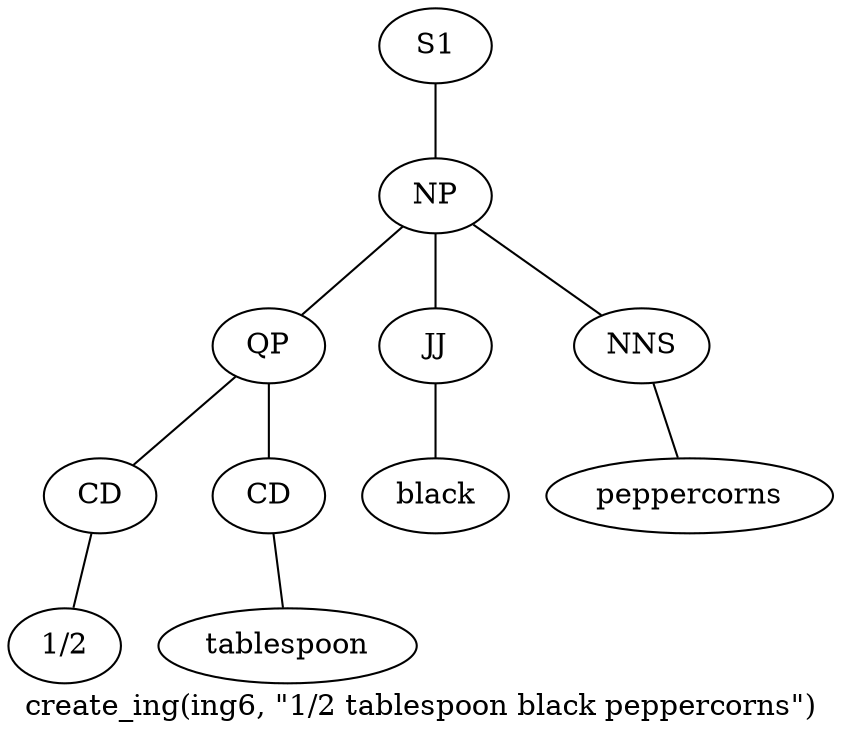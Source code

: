 graph SyntaxGraph {
	label = "create_ing(ing6, \"1/2 tablespoon black peppercorns\")";
	Node0 [label="S1"];
	Node1 [label="NP"];
	Node2 [label="QP"];
	Node3 [label="CD"];
	Node4 [label="1/2"];
	Node5 [label="CD"];
	Node6 [label="tablespoon"];
	Node7 [label="JJ"];
	Node8 [label="black"];
	Node9 [label="NNS"];
	Node10 [label="peppercorns"];

	Node0 -- Node1;
	Node1 -- Node2;
	Node1 -- Node7;
	Node1 -- Node9;
	Node2 -- Node3;
	Node2 -- Node5;
	Node3 -- Node4;
	Node5 -- Node6;
	Node7 -- Node8;
	Node9 -- Node10;
}